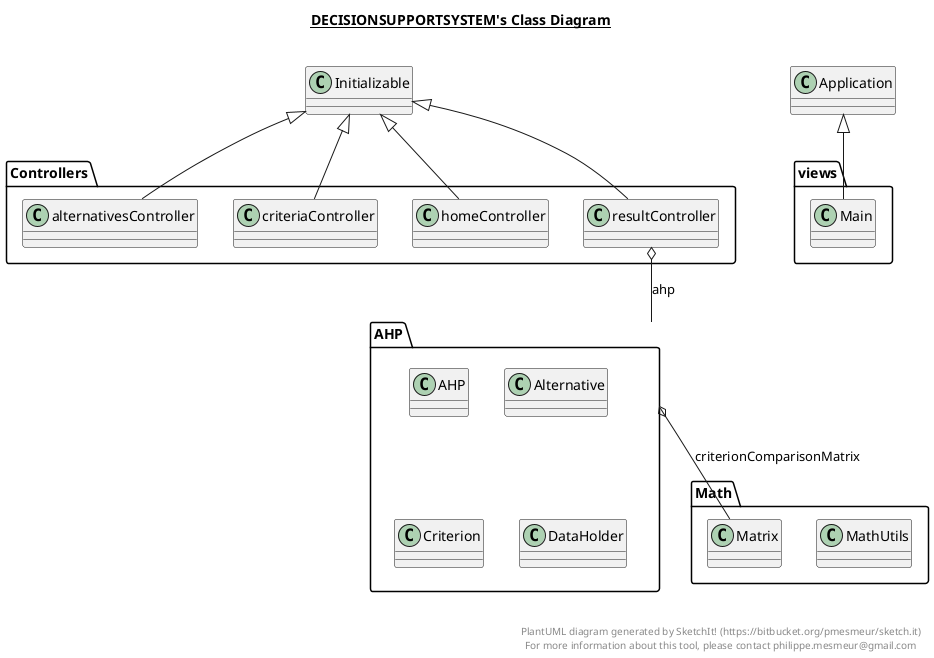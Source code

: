 @startuml

title __DECISIONSUPPORTSYSTEM's Class Diagram__\n

  package AHP {
    class AHP {
    }
  }
  

  package AHP {
    class Alternative {
    }
  }
  

  package AHP {
    class Criterion {
    }
  }
  

  package AHP {
    class DataHolder {
    }
  }
  

  package views {
    class Main {
    }
  }
  

  package Math {
    class MathUtils {
    }
  }
  

  package Math {
    class Matrix {
    }
  }
  

  package Controllers {
    class alternativesController {
    }
  }
  

  package Controllers {
    class criteriaController {
    }
  }
  

  package Controllers {
    class homeController {
    }
  }
  

  package Controllers {
    class resultController {
    }
  }
  

  AHP o-- Matrix : criterionComparisonMatrix
  Main -up-|> Application
  alternativesController -up-|> Initializable
  criteriaController -up-|> Initializable
  homeController -up-|> Initializable
  resultController -up-|> Initializable
  resultController o-- AHP : ahp


right footer


PlantUML diagram generated by SketchIt! (https://bitbucket.org/pmesmeur/sketch.it)
For more information about this tool, please contact philippe.mesmeur@gmail.com
endfooter

@enduml
